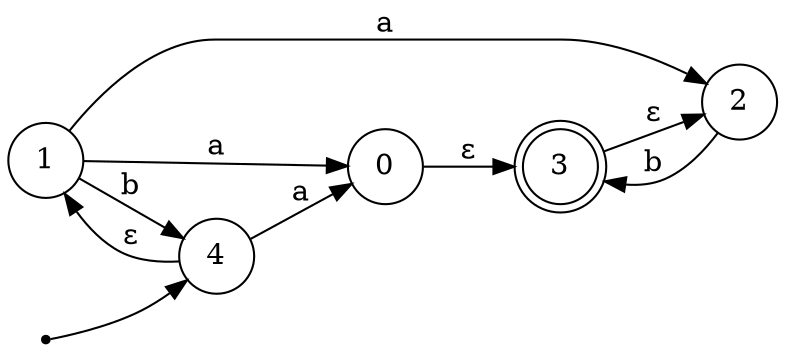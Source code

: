 digraph finite_state_machine {
	rankdir=LR;
	size="10,10"

	node [shape = doublecircle]; 3 ;
	node [shape = point ]; q;
	node [shape = circle];

	q -> 4
	1 -> 0 [label = "a"];
	1 -> 2 [label = "a"];
	1 -> 4 [label = "b"];
	2 -> 3 [label = "b"];
	4 -> 0 [label = "a"];

	0 -> 3 [label = "ε"];
	3 -> 2 [label = "ε"];
	4 -> 1 [label = "ε"];
}
